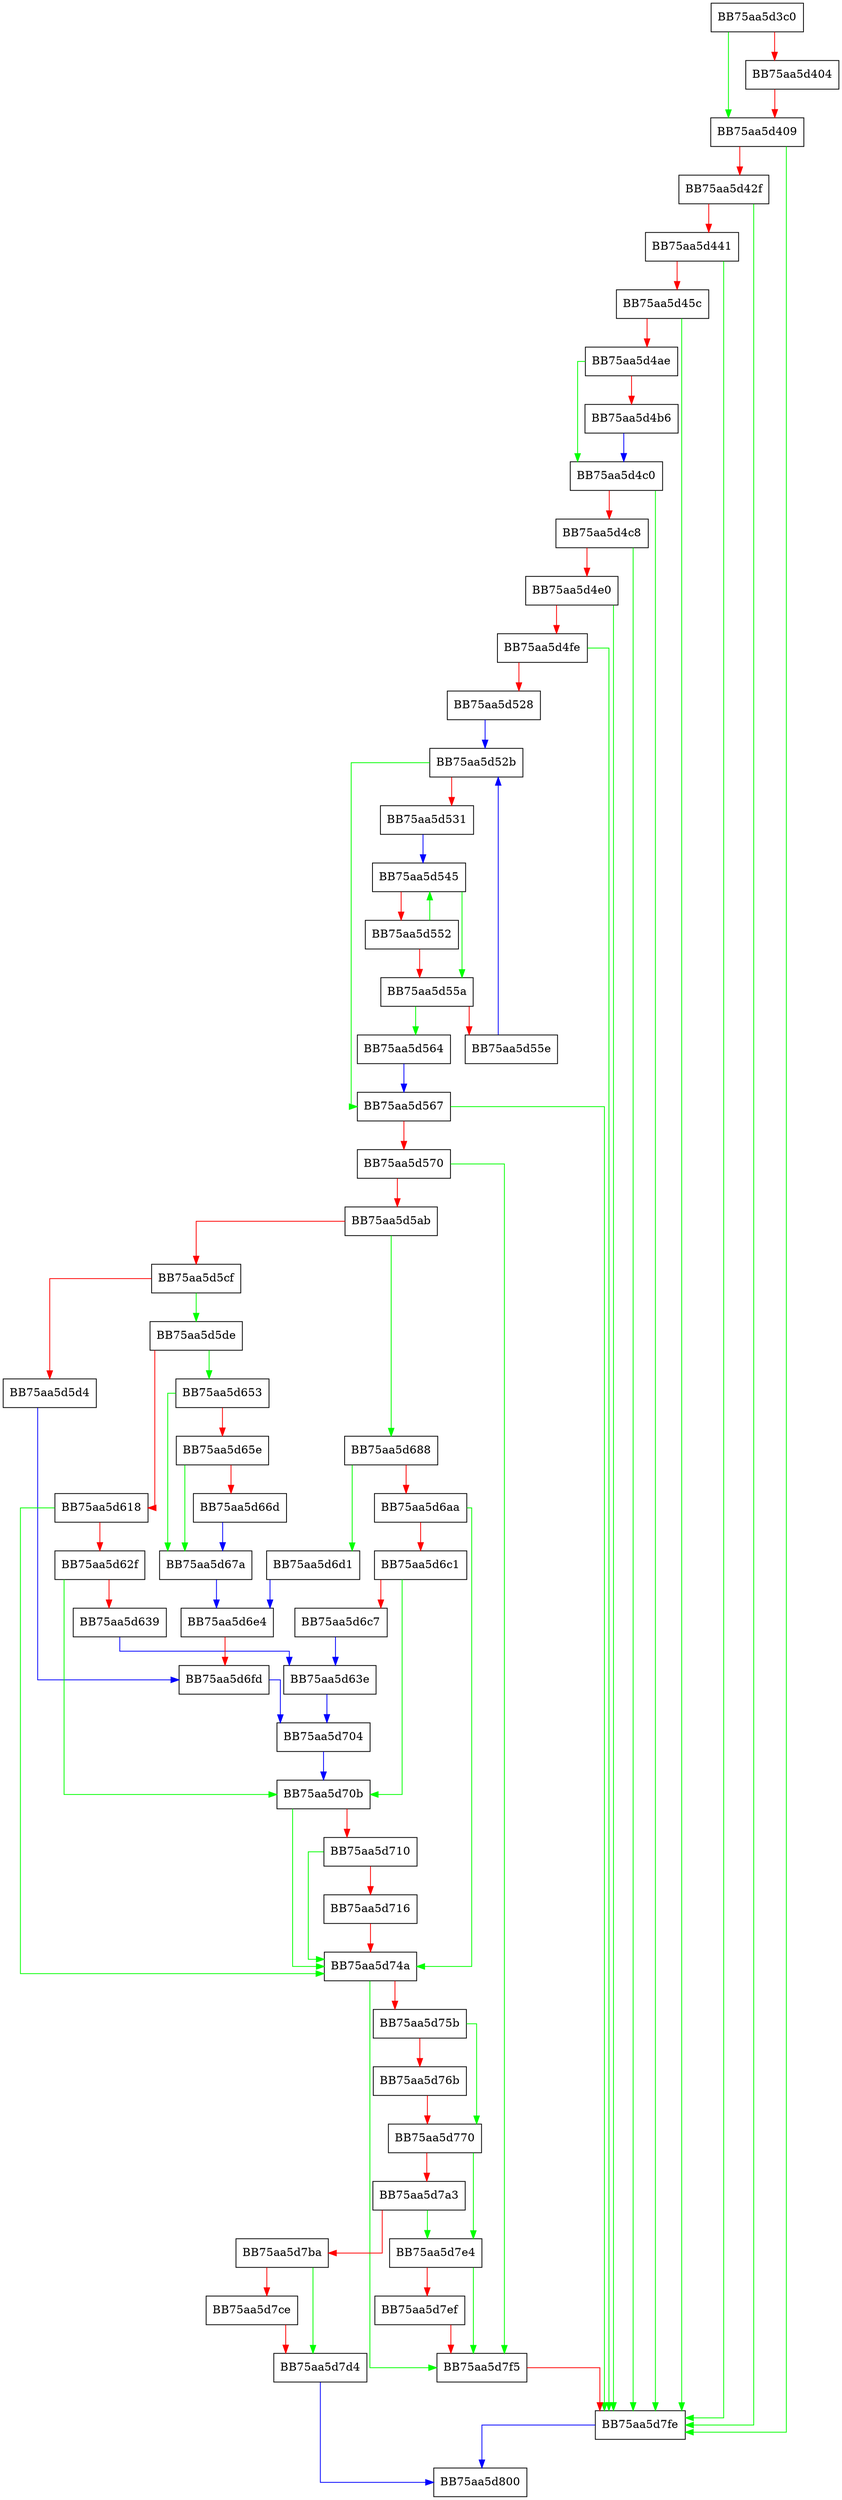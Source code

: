 digraph rarsfx_ismine {
  node [shape="box"];
  graph [splines=ortho];
  BB75aa5d3c0 -> BB75aa5d409 [color="green"];
  BB75aa5d3c0 -> BB75aa5d404 [color="red"];
  BB75aa5d404 -> BB75aa5d409 [color="red"];
  BB75aa5d409 -> BB75aa5d7fe [color="green"];
  BB75aa5d409 -> BB75aa5d42f [color="red"];
  BB75aa5d42f -> BB75aa5d7fe [color="green"];
  BB75aa5d42f -> BB75aa5d441 [color="red"];
  BB75aa5d441 -> BB75aa5d7fe [color="green"];
  BB75aa5d441 -> BB75aa5d45c [color="red"];
  BB75aa5d45c -> BB75aa5d7fe [color="green"];
  BB75aa5d45c -> BB75aa5d4ae [color="red"];
  BB75aa5d4ae -> BB75aa5d4c0 [color="green"];
  BB75aa5d4ae -> BB75aa5d4b6 [color="red"];
  BB75aa5d4b6 -> BB75aa5d4c0 [color="blue"];
  BB75aa5d4c0 -> BB75aa5d7fe [color="green"];
  BB75aa5d4c0 -> BB75aa5d4c8 [color="red"];
  BB75aa5d4c8 -> BB75aa5d7fe [color="green"];
  BB75aa5d4c8 -> BB75aa5d4e0 [color="red"];
  BB75aa5d4e0 -> BB75aa5d7fe [color="green"];
  BB75aa5d4e0 -> BB75aa5d4fe [color="red"];
  BB75aa5d4fe -> BB75aa5d7fe [color="green"];
  BB75aa5d4fe -> BB75aa5d528 [color="red"];
  BB75aa5d528 -> BB75aa5d52b [color="blue"];
  BB75aa5d52b -> BB75aa5d567 [color="green"];
  BB75aa5d52b -> BB75aa5d531 [color="red"];
  BB75aa5d531 -> BB75aa5d545 [color="blue"];
  BB75aa5d545 -> BB75aa5d55a [color="green"];
  BB75aa5d545 -> BB75aa5d552 [color="red"];
  BB75aa5d552 -> BB75aa5d545 [color="green"];
  BB75aa5d552 -> BB75aa5d55a [color="red"];
  BB75aa5d55a -> BB75aa5d564 [color="green"];
  BB75aa5d55a -> BB75aa5d55e [color="red"];
  BB75aa5d55e -> BB75aa5d52b [color="blue"];
  BB75aa5d564 -> BB75aa5d567 [color="blue"];
  BB75aa5d567 -> BB75aa5d7fe [color="green"];
  BB75aa5d567 -> BB75aa5d570 [color="red"];
  BB75aa5d570 -> BB75aa5d7f5 [color="green"];
  BB75aa5d570 -> BB75aa5d5ab [color="red"];
  BB75aa5d5ab -> BB75aa5d688 [color="green"];
  BB75aa5d5ab -> BB75aa5d5cf [color="red"];
  BB75aa5d5cf -> BB75aa5d5de [color="green"];
  BB75aa5d5cf -> BB75aa5d5d4 [color="red"];
  BB75aa5d5d4 -> BB75aa5d6fd [color="blue"];
  BB75aa5d5de -> BB75aa5d653 [color="green"];
  BB75aa5d5de -> BB75aa5d618 [color="red"];
  BB75aa5d618 -> BB75aa5d74a [color="green"];
  BB75aa5d618 -> BB75aa5d62f [color="red"];
  BB75aa5d62f -> BB75aa5d70b [color="green"];
  BB75aa5d62f -> BB75aa5d639 [color="red"];
  BB75aa5d639 -> BB75aa5d63e [color="blue"];
  BB75aa5d63e -> BB75aa5d704 [color="blue"];
  BB75aa5d653 -> BB75aa5d67a [color="green"];
  BB75aa5d653 -> BB75aa5d65e [color="red"];
  BB75aa5d65e -> BB75aa5d67a [color="green"];
  BB75aa5d65e -> BB75aa5d66d [color="red"];
  BB75aa5d66d -> BB75aa5d67a [color="blue"];
  BB75aa5d67a -> BB75aa5d6e4 [color="blue"];
  BB75aa5d688 -> BB75aa5d6d1 [color="green"];
  BB75aa5d688 -> BB75aa5d6aa [color="red"];
  BB75aa5d6aa -> BB75aa5d74a [color="green"];
  BB75aa5d6aa -> BB75aa5d6c1 [color="red"];
  BB75aa5d6c1 -> BB75aa5d70b [color="green"];
  BB75aa5d6c1 -> BB75aa5d6c7 [color="red"];
  BB75aa5d6c7 -> BB75aa5d63e [color="blue"];
  BB75aa5d6d1 -> BB75aa5d6e4 [color="blue"];
  BB75aa5d6e4 -> BB75aa5d6fd [color="red"];
  BB75aa5d6fd -> BB75aa5d704 [color="blue"];
  BB75aa5d704 -> BB75aa5d70b [color="blue"];
  BB75aa5d70b -> BB75aa5d74a [color="green"];
  BB75aa5d70b -> BB75aa5d710 [color="red"];
  BB75aa5d710 -> BB75aa5d74a [color="green"];
  BB75aa5d710 -> BB75aa5d716 [color="red"];
  BB75aa5d716 -> BB75aa5d74a [color="red"];
  BB75aa5d74a -> BB75aa5d7f5 [color="green"];
  BB75aa5d74a -> BB75aa5d75b [color="red"];
  BB75aa5d75b -> BB75aa5d770 [color="green"];
  BB75aa5d75b -> BB75aa5d76b [color="red"];
  BB75aa5d76b -> BB75aa5d770 [color="red"];
  BB75aa5d770 -> BB75aa5d7e4 [color="green"];
  BB75aa5d770 -> BB75aa5d7a3 [color="red"];
  BB75aa5d7a3 -> BB75aa5d7e4 [color="green"];
  BB75aa5d7a3 -> BB75aa5d7ba [color="red"];
  BB75aa5d7ba -> BB75aa5d7d4 [color="green"];
  BB75aa5d7ba -> BB75aa5d7ce [color="red"];
  BB75aa5d7ce -> BB75aa5d7d4 [color="red"];
  BB75aa5d7d4 -> BB75aa5d800 [color="blue"];
  BB75aa5d7e4 -> BB75aa5d7f5 [color="green"];
  BB75aa5d7e4 -> BB75aa5d7ef [color="red"];
  BB75aa5d7ef -> BB75aa5d7f5 [color="red"];
  BB75aa5d7f5 -> BB75aa5d7fe [color="red"];
  BB75aa5d7fe -> BB75aa5d800 [color="blue"];
}